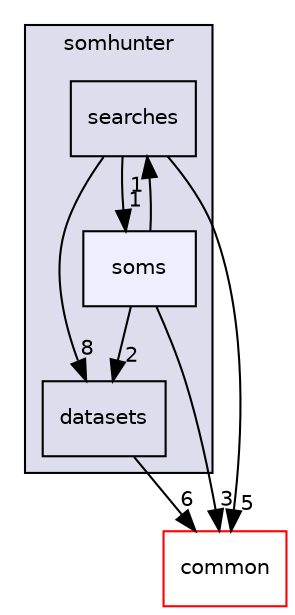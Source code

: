 digraph "src/somhunter/soms" {
  compound=true
  node [ fontsize="10", fontname="Helvetica"];
  edge [ labelfontsize="10", labelfontname="Helvetica"];
  subgraph clusterdir_cbaf2f19bfda0c28ea5a0cb4e99e0b36 {
    graph [ bgcolor="#ddddee", pencolor="black", label="somhunter" fontname="Helvetica", fontsize="10", URL="dir_cbaf2f19bfda0c28ea5a0cb4e99e0b36.html"]
  dir_b55595128ba80987f9e7d89ba01e28bc [shape=box label="searches" URL="dir_b55595128ba80987f9e7d89ba01e28bc.html"];
  dir_b7f3fb37dc83b0390c31d8e85a953c0e [shape=box label="datasets" URL="dir_b7f3fb37dc83b0390c31d8e85a953c0e.html"];
  dir_6e94472cccef9e1b2118e0ad8d76a0c7 [shape=box, label="soms", style="filled", fillcolor="#eeeeff", pencolor="black", URL="dir_6e94472cccef9e1b2118e0ad8d76a0c7.html"];
  }
  dir_fdedb0aba14d44ce9d99bc100e026e6a [shape=box label="common" fillcolor="white" style="filled" color="red" URL="dir_fdedb0aba14d44ce9d99bc100e026e6a.html"];
  dir_b55595128ba80987f9e7d89ba01e28bc->dir_6e94472cccef9e1b2118e0ad8d76a0c7 [headlabel="1", labeldistance=1.5 headhref="dir_000017_000018.html"];
  dir_b55595128ba80987f9e7d89ba01e28bc->dir_b7f3fb37dc83b0390c31d8e85a953c0e [headlabel="8", labeldistance=1.5 headhref="dir_000017_000012.html"];
  dir_b55595128ba80987f9e7d89ba01e28bc->dir_fdedb0aba14d44ce9d99bc100e026e6a [headlabel="5", labeldistance=1.5 headhref="dir_000017_000003.html"];
  dir_b7f3fb37dc83b0390c31d8e85a953c0e->dir_fdedb0aba14d44ce9d99bc100e026e6a [headlabel="6", labeldistance=1.5 headhref="dir_000012_000003.html"];
  dir_6e94472cccef9e1b2118e0ad8d76a0c7->dir_b55595128ba80987f9e7d89ba01e28bc [headlabel="1", labeldistance=1.5 headhref="dir_000018_000017.html"];
  dir_6e94472cccef9e1b2118e0ad8d76a0c7->dir_b7f3fb37dc83b0390c31d8e85a953c0e [headlabel="2", labeldistance=1.5 headhref="dir_000018_000012.html"];
  dir_6e94472cccef9e1b2118e0ad8d76a0c7->dir_fdedb0aba14d44ce9d99bc100e026e6a [headlabel="3", labeldistance=1.5 headhref="dir_000018_000003.html"];
}
